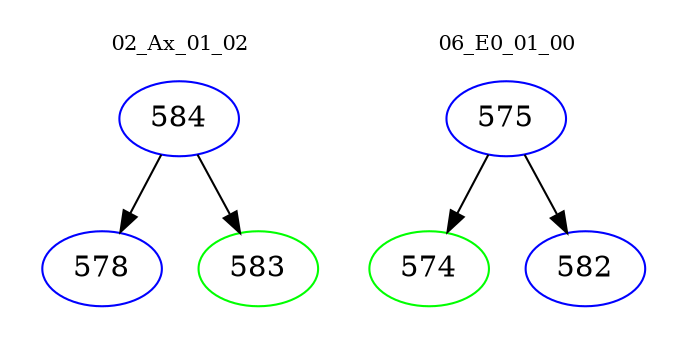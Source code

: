 digraph{
subgraph cluster_0 {
color = white
label = "02_Ax_01_02";
fontsize=10;
T0_584 [label="584", color="blue"]
T0_584 -> T0_578 [color="black"]
T0_578 [label="578", color="blue"]
T0_584 -> T0_583 [color="black"]
T0_583 [label="583", color="green"]
}
subgraph cluster_1 {
color = white
label = "06_E0_01_00";
fontsize=10;
T1_575 [label="575", color="blue"]
T1_575 -> T1_574 [color="black"]
T1_574 [label="574", color="green"]
T1_575 -> T1_582 [color="black"]
T1_582 [label="582", color="blue"]
}
}
